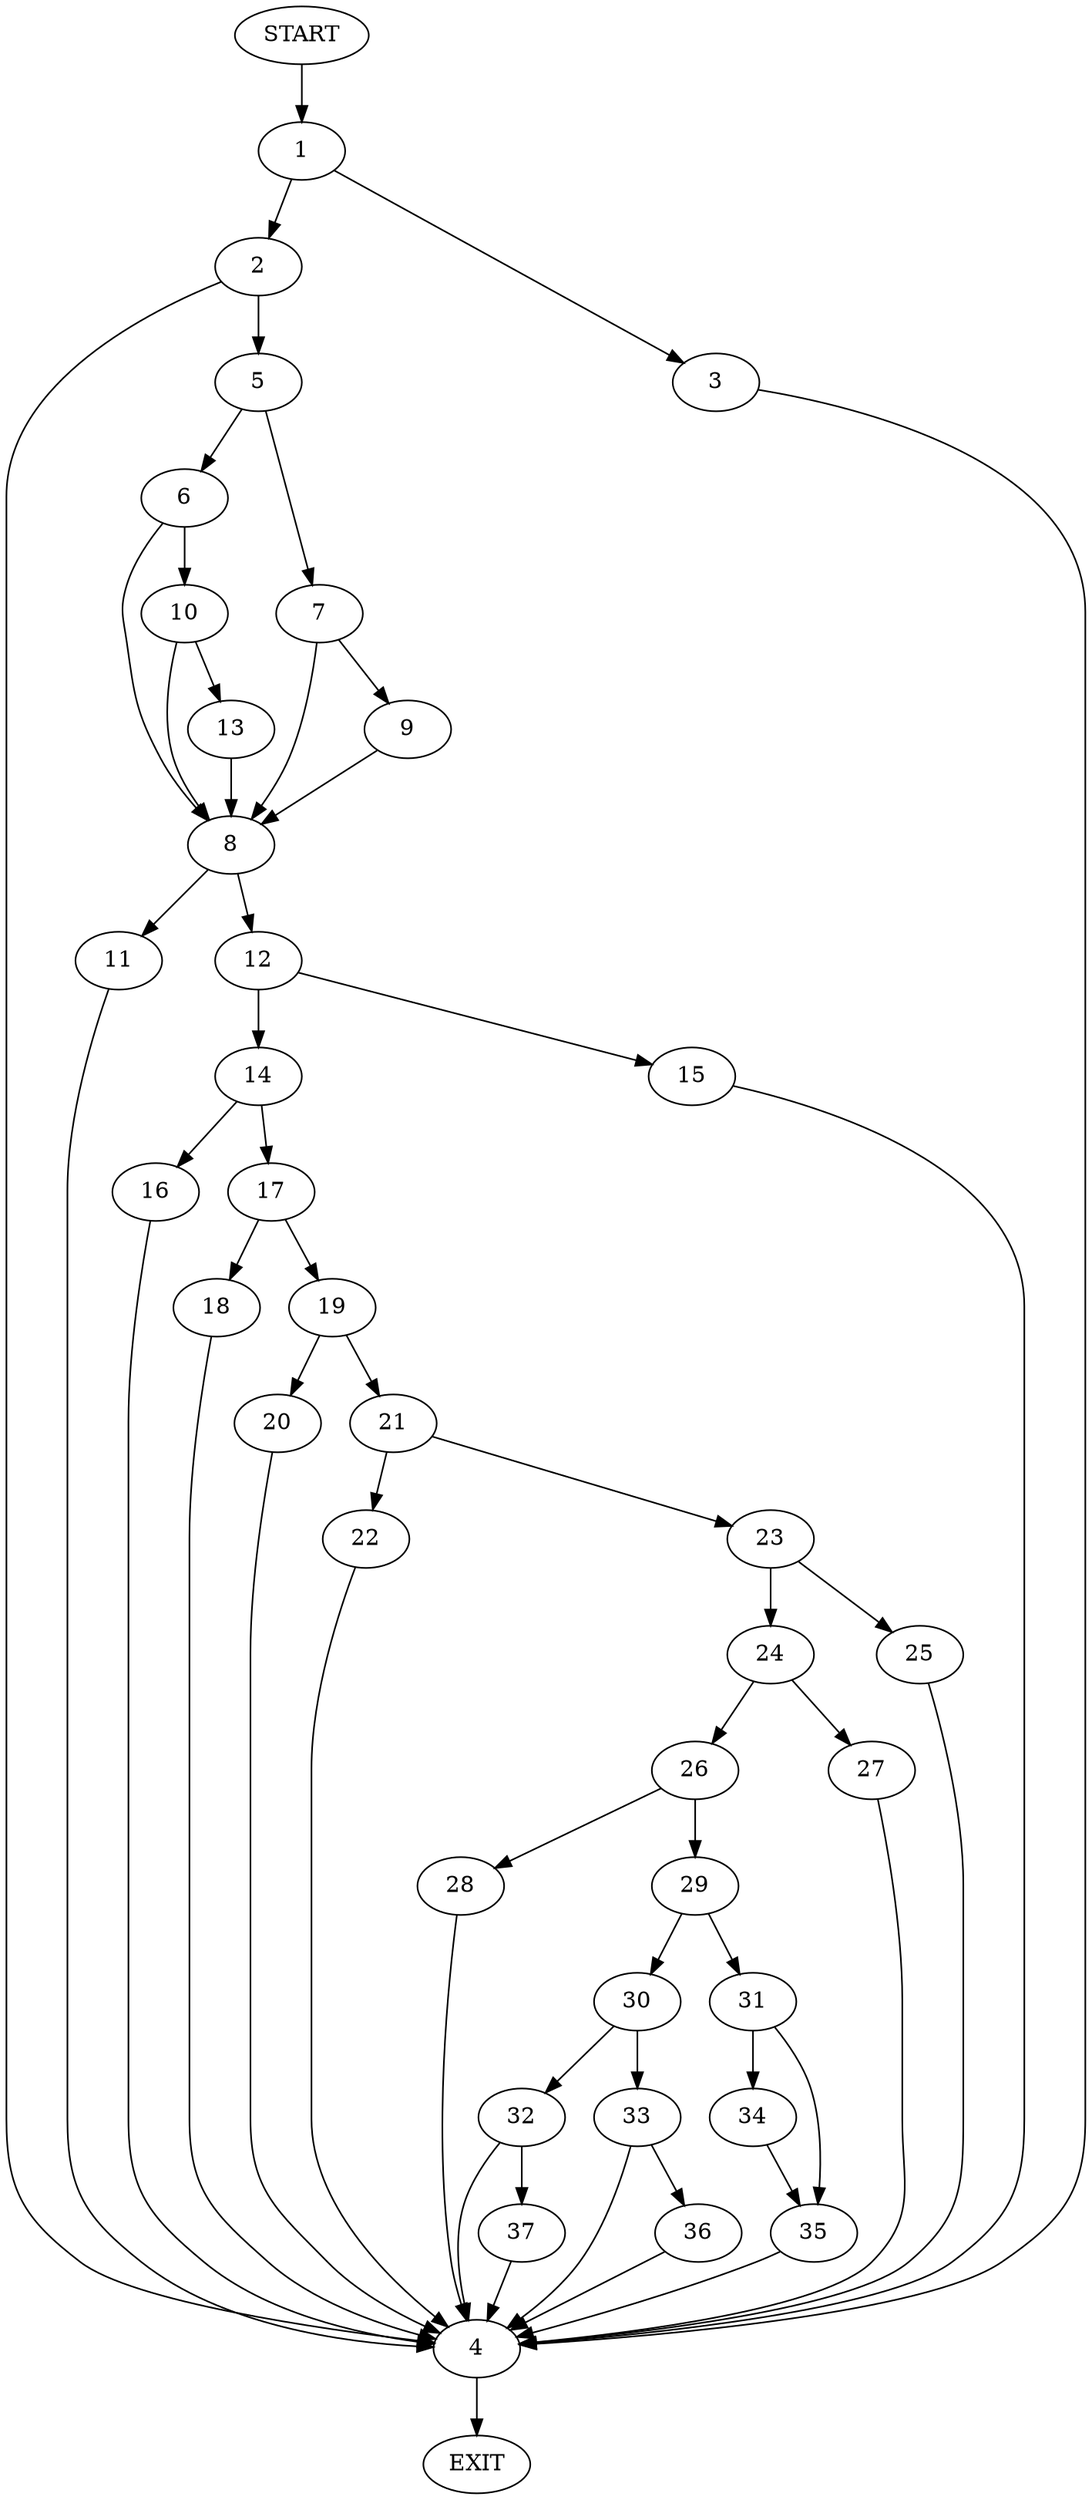 digraph {
0 [label="START"]
38 [label="EXIT"]
0 -> 1
1 -> 2
1 -> 3
2 -> 4
2 -> 5
3 -> 4
4 -> 38
5 -> 6
5 -> 7
7 -> 8
7 -> 9
6 -> 8
6 -> 10
8 -> 11
8 -> 12
9 -> 8
10 -> 13
10 -> 8
13 -> 8
11 -> 4
12 -> 14
12 -> 15
15 -> 4
14 -> 16
14 -> 17
16 -> 4
17 -> 18
17 -> 19
19 -> 20
19 -> 21
18 -> 4
21 -> 22
21 -> 23
20 -> 4
22 -> 4
23 -> 24
23 -> 25
25 -> 4
24 -> 26
24 -> 27
27 -> 4
26 -> 28
26 -> 29
29 -> 30
29 -> 31
28 -> 4
30 -> 32
30 -> 33
31 -> 34
31 -> 35
34 -> 35
35 -> 4
33 -> 4
33 -> 36
32 -> 4
32 -> 37
36 -> 4
37 -> 4
}
